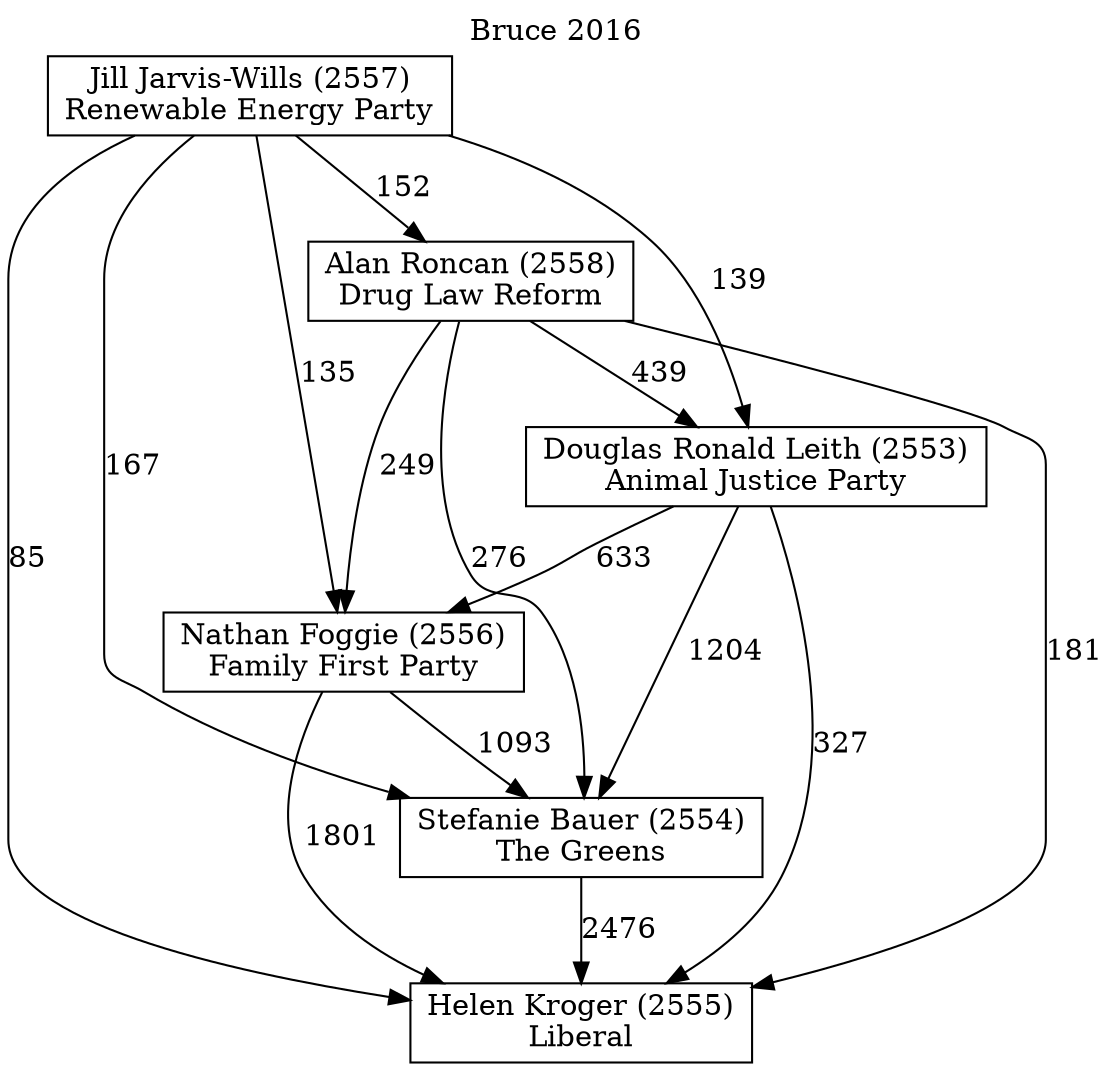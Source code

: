 // House preference flow
digraph "Helen Kroger (2555)_Bruce_2016" {
	graph [label="Bruce 2016" labelloc=t mclimit=2]
	node [shape=box]
	"Helen Kroger (2555)" [label="Helen Kroger (2555)
Liberal"]
	"Stefanie Bauer (2554)" [label="Stefanie Bauer (2554)
The Greens"]
	"Nathan Foggie (2556)" [label="Nathan Foggie (2556)
Family First Party"]
	"Douglas Ronald Leith (2553)" [label="Douglas Ronald Leith (2553)
Animal Justice Party"]
	"Alan Roncan (2558)" [label="Alan Roncan (2558)
Drug Law Reform"]
	"Jill Jarvis-Wills (2557)" [label="Jill Jarvis-Wills (2557)
Renewable Energy Party"]
	"Stefanie Bauer (2554)" -> "Helen Kroger (2555)" [label=2476]
	"Nathan Foggie (2556)" -> "Stefanie Bauer (2554)" [label=1093]
	"Douglas Ronald Leith (2553)" -> "Nathan Foggie (2556)" [label=633]
	"Alan Roncan (2558)" -> "Douglas Ronald Leith (2553)" [label=439]
	"Jill Jarvis-Wills (2557)" -> "Alan Roncan (2558)" [label=152]
	"Nathan Foggie (2556)" -> "Helen Kroger (2555)" [label=1801]
	"Douglas Ronald Leith (2553)" -> "Helen Kroger (2555)" [label=327]
	"Alan Roncan (2558)" -> "Helen Kroger (2555)" [label=181]
	"Jill Jarvis-Wills (2557)" -> "Helen Kroger (2555)" [label=85]
	"Jill Jarvis-Wills (2557)" -> "Douglas Ronald Leith (2553)" [label=139]
	"Alan Roncan (2558)" -> "Nathan Foggie (2556)" [label=249]
	"Jill Jarvis-Wills (2557)" -> "Nathan Foggie (2556)" [label=135]
	"Douglas Ronald Leith (2553)" -> "Stefanie Bauer (2554)" [label=1204]
	"Alan Roncan (2558)" -> "Stefanie Bauer (2554)" [label=276]
	"Jill Jarvis-Wills (2557)" -> "Stefanie Bauer (2554)" [label=167]
}
